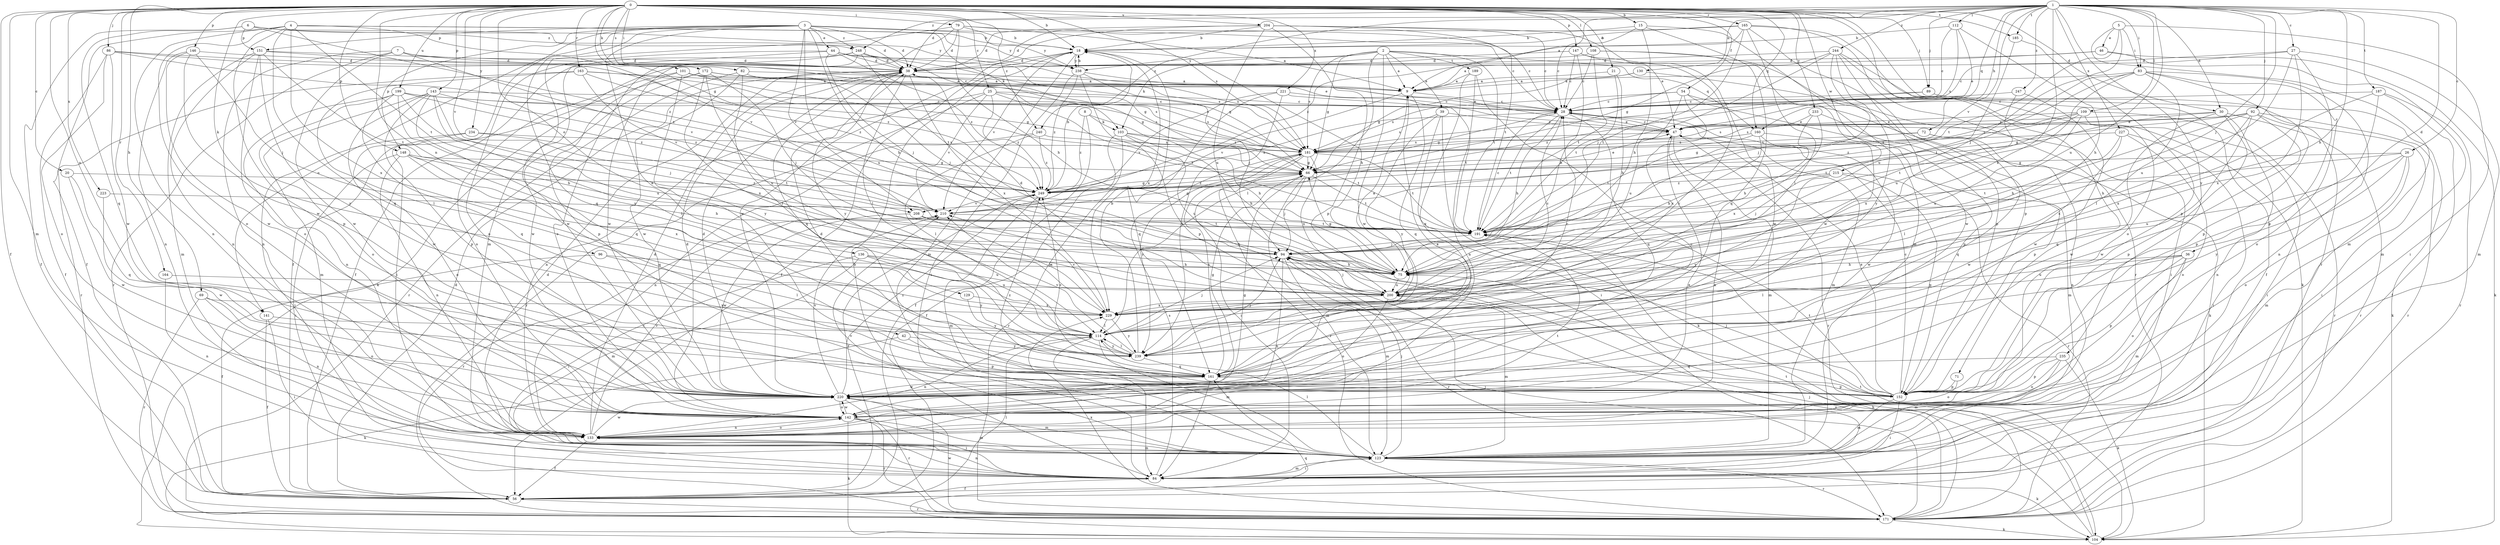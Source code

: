 strict digraph  {
0;
1;
2;
3;
4;
5;
6;
7;
8;
9;
15;
18;
20;
21;
25;
26;
27;
28;
30;
36;
38;
39;
42;
44;
46;
47;
54;
56;
66;
69;
71;
72;
75;
79;
82;
83;
84;
86;
89;
92;
94;
96;
101;
103;
104;
108;
109;
112;
114;
123;
129;
130;
133;
136;
141;
142;
143;
146;
147;
148;
151;
152;
160;
161;
163;
164;
165;
171;
172;
181;
185;
187;
189;
191;
199;
200;
204;
208;
210;
215;
220;
221;
223;
227;
229;
233;
234;
235;
238;
239;
240;
244;
247;
248;
249;
0 -> 15  [label=b];
0 -> 18  [label=b];
0 -> 20  [label=c];
0 -> 21  [label=c];
0 -> 25  [label=c];
0 -> 30  [label=d];
0 -> 54  [label=f];
0 -> 56  [label=f];
0 -> 66  [label=g];
0 -> 69  [label=h];
0 -> 71  [label=h];
0 -> 79  [label=i];
0 -> 82  [label=i];
0 -> 86  [label=j];
0 -> 89  [label=j];
0 -> 96  [label=k];
0 -> 101  [label=k];
0 -> 108  [label=l];
0 -> 123  [label=m];
0 -> 129  [label=n];
0 -> 136  [label=o];
0 -> 141  [label=o];
0 -> 143  [label=p];
0 -> 146  [label=p];
0 -> 147  [label=p];
0 -> 148  [label=p];
0 -> 160  [label=q];
0 -> 163  [label=r];
0 -> 164  [label=r];
0 -> 165  [label=r];
0 -> 171  [label=r];
0 -> 172  [label=s];
0 -> 181  [label=s];
0 -> 185  [label=t];
0 -> 199  [label=u];
0 -> 204  [label=v];
0 -> 208  [label=v];
0 -> 215  [label=w];
0 -> 221  [label=x];
0 -> 223  [label=x];
0 -> 233  [label=y];
0 -> 234  [label=y];
0 -> 240  [label=z];
1 -> 9  [label=a];
1 -> 26  [label=c];
1 -> 27  [label=c];
1 -> 30  [label=d];
1 -> 36  [label=d];
1 -> 38  [label=d];
1 -> 72  [label=h];
1 -> 75  [label=h];
1 -> 83  [label=i];
1 -> 89  [label=j];
1 -> 92  [label=j];
1 -> 94  [label=j];
1 -> 109  [label=l];
1 -> 112  [label=l];
1 -> 130  [label=n];
1 -> 160  [label=q];
1 -> 185  [label=t];
1 -> 187  [label=t];
1 -> 200  [label=u];
1 -> 208  [label=v];
1 -> 227  [label=x];
1 -> 229  [label=x];
1 -> 235  [label=y];
1 -> 240  [label=z];
1 -> 244  [label=z];
1 -> 247  [label=z];
1 -> 248  [label=z];
2 -> 9  [label=a];
2 -> 39  [label=e];
2 -> 66  [label=g];
2 -> 103  [label=k];
2 -> 114  [label=l];
2 -> 160  [label=q];
2 -> 181  [label=s];
2 -> 189  [label=t];
2 -> 191  [label=t];
2 -> 220  [label=w];
2 -> 238  [label=y];
3 -> 28  [label=c];
3 -> 38  [label=d];
3 -> 42  [label=e];
3 -> 44  [label=e];
3 -> 56  [label=f];
3 -> 75  [label=h];
3 -> 141  [label=o];
3 -> 148  [label=p];
3 -> 151  [label=p];
3 -> 161  [label=q];
3 -> 200  [label=u];
3 -> 208  [label=v];
3 -> 238  [label=y];
3 -> 248  [label=z];
4 -> 18  [label=b];
4 -> 56  [label=f];
4 -> 103  [label=k];
4 -> 133  [label=n];
4 -> 142  [label=o];
4 -> 161  [label=q];
4 -> 191  [label=t];
4 -> 210  [label=v];
4 -> 220  [label=w];
4 -> 229  [label=x];
4 -> 238  [label=y];
5 -> 46  [label=e];
5 -> 83  [label=i];
5 -> 84  [label=i];
5 -> 94  [label=j];
5 -> 123  [label=m];
5 -> 191  [label=t];
6 -> 38  [label=d];
6 -> 56  [label=f];
6 -> 151  [label=p];
6 -> 161  [label=q];
6 -> 238  [label=y];
6 -> 248  [label=z];
6 -> 249  [label=z];
7 -> 38  [label=d];
7 -> 47  [label=e];
7 -> 133  [label=n];
7 -> 171  [label=r];
7 -> 210  [label=v];
7 -> 220  [label=w];
8 -> 56  [label=f];
8 -> 75  [label=h];
8 -> 103  [label=k];
8 -> 249  [label=z];
9 -> 28  [label=c];
9 -> 161  [label=q];
9 -> 210  [label=v];
15 -> 18  [label=b];
15 -> 28  [label=c];
15 -> 75  [label=h];
15 -> 123  [label=m];
15 -> 161  [label=q];
18 -> 38  [label=d];
18 -> 56  [label=f];
18 -> 75  [label=h];
18 -> 123  [label=m];
18 -> 210  [label=v];
18 -> 229  [label=x];
18 -> 238  [label=y];
20 -> 161  [label=q];
20 -> 220  [label=w];
20 -> 249  [label=z];
21 -> 9  [label=a];
21 -> 75  [label=h];
21 -> 191  [label=t];
25 -> 28  [label=c];
25 -> 133  [label=n];
25 -> 171  [label=r];
25 -> 181  [label=s];
25 -> 191  [label=t];
25 -> 210  [label=v];
25 -> 249  [label=z];
26 -> 66  [label=g];
26 -> 123  [label=m];
26 -> 142  [label=o];
26 -> 191  [label=t];
26 -> 200  [label=u];
26 -> 239  [label=y];
27 -> 28  [label=c];
27 -> 38  [label=d];
27 -> 123  [label=m];
27 -> 152  [label=p];
27 -> 200  [label=u];
27 -> 229  [label=x];
28 -> 47  [label=e];
28 -> 66  [label=g];
28 -> 75  [label=h];
28 -> 123  [label=m];
28 -> 161  [label=q];
28 -> 191  [label=t];
28 -> 249  [label=z];
30 -> 47  [label=e];
30 -> 133  [label=n];
30 -> 152  [label=p];
30 -> 171  [label=r];
30 -> 191  [label=t];
30 -> 220  [label=w];
36 -> 75  [label=h];
36 -> 114  [label=l];
36 -> 123  [label=m];
36 -> 142  [label=o];
36 -> 152  [label=p];
36 -> 200  [label=u];
38 -> 9  [label=a];
38 -> 114  [label=l];
38 -> 161  [label=q];
38 -> 229  [label=x];
38 -> 239  [label=y];
39 -> 47  [label=e];
39 -> 84  [label=i];
39 -> 104  [label=k];
39 -> 181  [label=s];
39 -> 239  [label=y];
42 -> 104  [label=k];
42 -> 152  [label=p];
42 -> 239  [label=y];
44 -> 38  [label=d];
44 -> 66  [label=g];
44 -> 94  [label=j];
44 -> 142  [label=o];
44 -> 181  [label=s];
44 -> 220  [label=w];
44 -> 249  [label=z];
46 -> 9  [label=a];
46 -> 38  [label=d];
46 -> 104  [label=k];
46 -> 123  [label=m];
47 -> 28  [label=c];
47 -> 123  [label=m];
47 -> 133  [label=n];
47 -> 171  [label=r];
47 -> 181  [label=s];
54 -> 28  [label=c];
54 -> 104  [label=k];
54 -> 152  [label=p];
54 -> 181  [label=s];
54 -> 200  [label=u];
54 -> 229  [label=x];
56 -> 38  [label=d];
56 -> 114  [label=l];
56 -> 171  [label=r];
66 -> 47  [label=e];
66 -> 94  [label=j];
66 -> 123  [label=m];
66 -> 191  [label=t];
66 -> 249  [label=z];
69 -> 133  [label=n];
69 -> 142  [label=o];
69 -> 171  [label=r];
69 -> 229  [label=x];
71 -> 142  [label=o];
71 -> 152  [label=p];
72 -> 66  [label=g];
72 -> 133  [label=n];
72 -> 161  [label=q];
72 -> 181  [label=s];
75 -> 66  [label=g];
75 -> 200  [label=u];
79 -> 9  [label=a];
79 -> 18  [label=b];
79 -> 28  [label=c];
79 -> 38  [label=d];
79 -> 75  [label=h];
79 -> 104  [label=k];
79 -> 123  [label=m];
82 -> 9  [label=a];
82 -> 94  [label=j];
82 -> 114  [label=l];
82 -> 171  [label=r];
82 -> 220  [label=w];
83 -> 9  [label=a];
83 -> 114  [label=l];
83 -> 133  [label=n];
83 -> 142  [label=o];
83 -> 152  [label=p];
83 -> 191  [label=t];
83 -> 200  [label=u];
83 -> 249  [label=z];
84 -> 18  [label=b];
84 -> 38  [label=d];
84 -> 56  [label=f];
84 -> 123  [label=m];
84 -> 133  [label=n];
84 -> 181  [label=s];
86 -> 28  [label=c];
86 -> 38  [label=d];
86 -> 56  [label=f];
86 -> 142  [label=o];
86 -> 220  [label=w];
86 -> 249  [label=z];
89 -> 28  [label=c];
89 -> 104  [label=k];
89 -> 249  [label=z];
92 -> 47  [label=e];
92 -> 66  [label=g];
92 -> 75  [label=h];
92 -> 84  [label=i];
92 -> 161  [label=q];
92 -> 171  [label=r];
92 -> 181  [label=s];
92 -> 220  [label=w];
92 -> 229  [label=x];
94 -> 75  [label=h];
94 -> 123  [label=m];
94 -> 133  [label=n];
94 -> 171  [label=r];
96 -> 56  [label=f];
96 -> 75  [label=h];
96 -> 114  [label=l];
101 -> 9  [label=a];
101 -> 66  [label=g];
101 -> 142  [label=o];
101 -> 152  [label=p];
101 -> 181  [label=s];
101 -> 239  [label=y];
103 -> 56  [label=f];
103 -> 75  [label=h];
103 -> 171  [label=r];
103 -> 181  [label=s];
103 -> 191  [label=t];
103 -> 200  [label=u];
104 -> 75  [label=h];
104 -> 94  [label=j];
104 -> 161  [label=q];
104 -> 191  [label=t];
108 -> 28  [label=c];
108 -> 38  [label=d];
108 -> 152  [label=p];
108 -> 191  [label=t];
108 -> 220  [label=w];
109 -> 47  [label=e];
109 -> 84  [label=i];
109 -> 171  [label=r];
109 -> 181  [label=s];
109 -> 191  [label=t];
109 -> 200  [label=u];
109 -> 249  [label=z];
112 -> 18  [label=b];
112 -> 28  [label=c];
112 -> 47  [label=e];
112 -> 75  [label=h];
112 -> 181  [label=s];
114 -> 28  [label=c];
114 -> 84  [label=i];
114 -> 94  [label=j];
114 -> 123  [label=m];
114 -> 133  [label=n];
114 -> 239  [label=y];
123 -> 84  [label=i];
123 -> 94  [label=j];
123 -> 104  [label=k];
123 -> 114  [label=l];
123 -> 171  [label=r];
123 -> 210  [label=v];
129 -> 229  [label=x];
129 -> 239  [label=y];
130 -> 9  [label=a];
130 -> 66  [label=g];
130 -> 84  [label=i];
133 -> 38  [label=d];
133 -> 47  [label=e];
133 -> 56  [label=f];
133 -> 123  [label=m];
133 -> 142  [label=o];
133 -> 191  [label=t];
133 -> 210  [label=v];
133 -> 220  [label=w];
136 -> 75  [label=h];
136 -> 84  [label=i];
136 -> 123  [label=m];
136 -> 200  [label=u];
136 -> 239  [label=y];
141 -> 56  [label=f];
141 -> 84  [label=i];
141 -> 114  [label=l];
142 -> 38  [label=d];
142 -> 66  [label=g];
142 -> 84  [label=i];
142 -> 104  [label=k];
142 -> 123  [label=m];
142 -> 133  [label=n];
142 -> 171  [label=r];
142 -> 220  [label=w];
143 -> 28  [label=c];
143 -> 114  [label=l];
143 -> 123  [label=m];
143 -> 152  [label=p];
143 -> 161  [label=q];
143 -> 200  [label=u];
143 -> 220  [label=w];
143 -> 249  [label=z];
146 -> 38  [label=d];
146 -> 94  [label=j];
146 -> 133  [label=n];
146 -> 152  [label=p];
146 -> 220  [label=w];
147 -> 28  [label=c];
147 -> 38  [label=d];
147 -> 75  [label=h];
147 -> 220  [label=w];
147 -> 239  [label=y];
148 -> 66  [label=g];
148 -> 75  [label=h];
148 -> 84  [label=i];
148 -> 133  [label=n];
148 -> 161  [label=q];
148 -> 229  [label=x];
151 -> 38  [label=d];
151 -> 123  [label=m];
151 -> 133  [label=n];
151 -> 142  [label=o];
151 -> 191  [label=t];
151 -> 239  [label=y];
151 -> 249  [label=z];
152 -> 28  [label=c];
152 -> 38  [label=d];
152 -> 47  [label=e];
152 -> 84  [label=i];
152 -> 94  [label=j];
152 -> 123  [label=m];
152 -> 191  [label=t];
152 -> 249  [label=z];
160 -> 75  [label=h];
160 -> 123  [label=m];
160 -> 181  [label=s];
160 -> 191  [label=t];
160 -> 220  [label=w];
161 -> 66  [label=g];
161 -> 84  [label=i];
161 -> 152  [label=p];
161 -> 181  [label=s];
161 -> 220  [label=w];
161 -> 249  [label=z];
163 -> 9  [label=a];
163 -> 114  [label=l];
163 -> 171  [label=r];
163 -> 181  [label=s];
163 -> 210  [label=v];
163 -> 249  [label=z];
164 -> 133  [label=n];
164 -> 200  [label=u];
165 -> 18  [label=b];
165 -> 38  [label=d];
165 -> 94  [label=j];
165 -> 104  [label=k];
165 -> 114  [label=l];
165 -> 152  [label=p];
165 -> 171  [label=r];
165 -> 249  [label=z];
171 -> 94  [label=j];
171 -> 104  [label=k];
171 -> 191  [label=t];
171 -> 200  [label=u];
171 -> 220  [label=w];
171 -> 229  [label=x];
172 -> 9  [label=a];
172 -> 66  [label=g];
172 -> 84  [label=i];
172 -> 94  [label=j];
172 -> 200  [label=u];
172 -> 220  [label=w];
172 -> 229  [label=x];
181 -> 66  [label=g];
181 -> 84  [label=i];
181 -> 171  [label=r];
181 -> 191  [label=t];
181 -> 200  [label=u];
181 -> 239  [label=y];
185 -> 152  [label=p];
185 -> 200  [label=u];
187 -> 28  [label=c];
187 -> 56  [label=f];
187 -> 152  [label=p];
187 -> 171  [label=r];
187 -> 229  [label=x];
189 -> 9  [label=a];
189 -> 133  [label=n];
189 -> 142  [label=o];
189 -> 161  [label=q];
191 -> 28  [label=c];
191 -> 94  [label=j];
199 -> 28  [label=c];
199 -> 75  [label=h];
199 -> 94  [label=j];
199 -> 133  [label=n];
199 -> 142  [label=o];
199 -> 161  [label=q];
199 -> 181  [label=s];
199 -> 249  [label=z];
200 -> 9  [label=a];
200 -> 28  [label=c];
200 -> 38  [label=d];
200 -> 94  [label=j];
200 -> 123  [label=m];
200 -> 142  [label=o];
200 -> 229  [label=x];
204 -> 18  [label=b];
204 -> 28  [label=c];
204 -> 38  [label=d];
204 -> 47  [label=e];
204 -> 152  [label=p];
204 -> 191  [label=t];
204 -> 200  [label=u];
204 -> 220  [label=w];
208 -> 75  [label=h];
208 -> 191  [label=t];
208 -> 220  [label=w];
208 -> 229  [label=x];
210 -> 66  [label=g];
210 -> 171  [label=r];
210 -> 191  [label=t];
215 -> 94  [label=j];
215 -> 152  [label=p];
215 -> 171  [label=r];
215 -> 239  [label=y];
215 -> 249  [label=z];
220 -> 9  [label=a];
220 -> 38  [label=d];
220 -> 123  [label=m];
220 -> 142  [label=o];
220 -> 171  [label=r];
220 -> 210  [label=v];
220 -> 249  [label=z];
221 -> 28  [label=c];
221 -> 161  [label=q];
221 -> 191  [label=t];
221 -> 210  [label=v];
221 -> 239  [label=y];
223 -> 210  [label=v];
223 -> 220  [label=w];
227 -> 84  [label=i];
227 -> 114  [label=l];
227 -> 142  [label=o];
227 -> 181  [label=s];
227 -> 220  [label=w];
229 -> 114  [label=l];
229 -> 210  [label=v];
229 -> 239  [label=y];
233 -> 47  [label=e];
233 -> 75  [label=h];
233 -> 152  [label=p];
233 -> 229  [label=x];
234 -> 84  [label=i];
234 -> 142  [label=o];
234 -> 181  [label=s];
234 -> 191  [label=t];
235 -> 104  [label=k];
235 -> 123  [label=m];
235 -> 142  [label=o];
235 -> 152  [label=p];
235 -> 161  [label=q];
238 -> 18  [label=b];
238 -> 47  [label=e];
238 -> 84  [label=i];
238 -> 94  [label=j];
238 -> 152  [label=p];
238 -> 249  [label=z];
239 -> 18  [label=b];
239 -> 94  [label=j];
239 -> 114  [label=l];
239 -> 161  [label=q];
239 -> 210  [label=v];
240 -> 114  [label=l];
240 -> 133  [label=n];
240 -> 181  [label=s];
240 -> 249  [label=z];
244 -> 38  [label=d];
244 -> 56  [label=f];
244 -> 66  [label=g];
244 -> 94  [label=j];
244 -> 142  [label=o];
244 -> 191  [label=t];
244 -> 220  [label=w];
244 -> 239  [label=y];
247 -> 28  [label=c];
247 -> 220  [label=w];
247 -> 229  [label=x];
248 -> 38  [label=d];
248 -> 56  [label=f];
248 -> 66  [label=g];
248 -> 142  [label=o];
248 -> 181  [label=s];
248 -> 191  [label=t];
248 -> 220  [label=w];
249 -> 18  [label=b];
249 -> 56  [label=f];
249 -> 66  [label=g];
249 -> 123  [label=m];
249 -> 210  [label=v];
}
